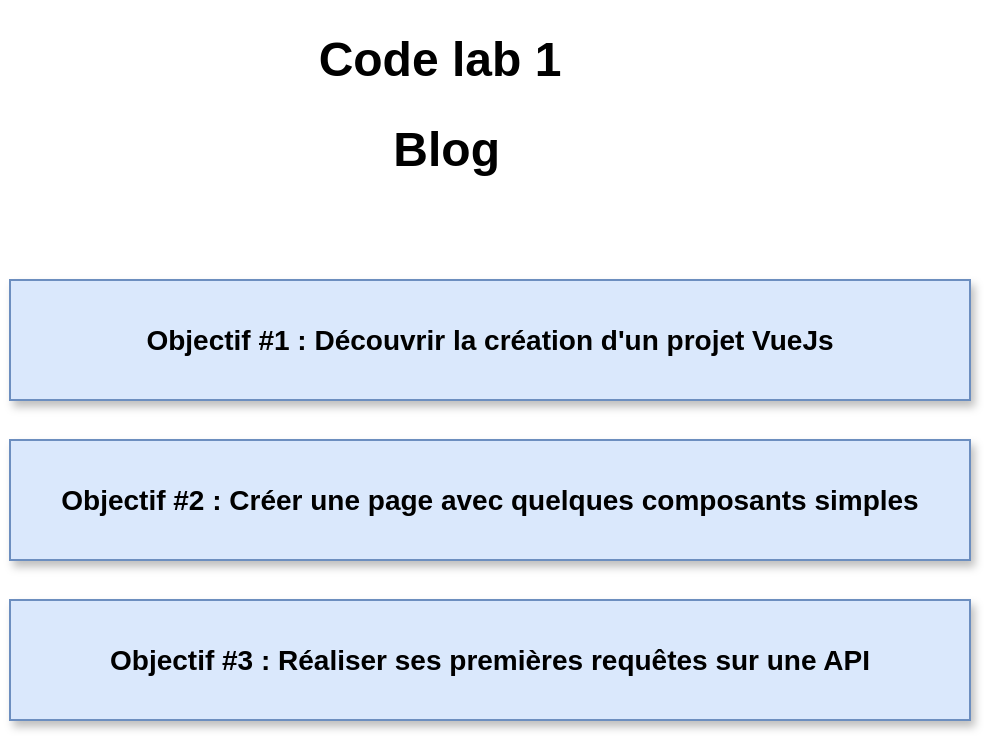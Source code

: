 <mxfile version="20.5.1" type="github" pages="6">
  <diagram id="5tbrid-iLjV5ifibn0Md" name="Page-1">
    <mxGraphModel dx="1422" dy="752" grid="1" gridSize="10" guides="1" tooltips="1" connect="1" arrows="1" fold="1" page="1" pageScale="1" pageWidth="827" pageHeight="1169" math="0" shadow="0">
      <root>
        <mxCell id="0" />
        <mxCell id="1" parent="0" />
        <mxCell id="yfFqdcx3PFosb-DJqVoX-1" value="&lt;h1 align=&quot;center&quot;&gt;Code lab 1&lt;/h1&gt;&lt;h1 align=&quot;center&quot;&gt;&amp;nbsp;Blog&lt;/h1&gt;" style="text;html=1;strokeColor=none;fillColor=none;spacing=5;spacingTop=-20;whiteSpace=wrap;overflow=hidden;rounded=0;align=center;" vertex="1" parent="1">
          <mxGeometry x="300" y="180" width="210" height="90" as="geometry" />
        </mxCell>
        <mxCell id="yfFqdcx3PFosb-DJqVoX-2" value="&lt;b&gt;&lt;font style=&quot;font-size: 14px;&quot;&gt;Objectif #1 : Découvrir la création d&#39;un projet VueJs&lt;br&gt;&lt;/font&gt;&lt;/b&gt;" style="rounded=0;whiteSpace=wrap;html=1;fillColor=#dae8fc;strokeColor=#6c8ebf;shadow=1;" vertex="1" parent="1">
          <mxGeometry x="190" y="310" width="480" height="60" as="geometry" />
        </mxCell>
        <mxCell id="yfFqdcx3PFosb-DJqVoX-4" value="&lt;div&gt;&lt;b&gt;&lt;font style=&quot;font-size: 14px;&quot;&gt;Objectif #2 : Créer une page avec quelques composants simples&lt;/font&gt;&lt;/b&gt;&lt;/div&gt;" style="rounded=0;whiteSpace=wrap;html=1;fillColor=#dae8fc;strokeColor=#6c8ebf;shadow=1;" vertex="1" parent="1">
          <mxGeometry x="190" y="390" width="480" height="60" as="geometry" />
        </mxCell>
        <mxCell id="yfFqdcx3PFosb-DJqVoX-5" value="&lt;div&gt;&lt;b&gt;&lt;font style=&quot;font-size: 14px;&quot;&gt;Objectif #3 : Réaliser ses premières requêtes sur une API&lt;br&gt;&lt;/font&gt;&lt;/b&gt;&lt;/div&gt;" style="rounded=0;whiteSpace=wrap;html=1;fillColor=#dae8fc;strokeColor=#6c8ebf;shadow=1;" vertex="1" parent="1">
          <mxGeometry x="190" y="470" width="480" height="60" as="geometry" />
        </mxCell>
      </root>
    </mxGraphModel>
  </diagram>
  <diagram id="Acr7BiVRrsQCiYwzlsJU" name="Page-2">
    <mxGraphModel dx="1673" dy="885" grid="1" gridSize="10" guides="1" tooltips="1" connect="1" arrows="1" fold="1" page="1" pageScale="1" pageWidth="827" pageHeight="1169" math="0" shadow="0">
      <root>
        <mxCell id="0" />
        <mxCell id="1" parent="0" />
        <mxCell id="Vv4VXDcaHMIJRRI_65GE-8" value="" style="strokeWidth=1;shadow=0;dashed=0;align=center;html=1;shape=mxgraph.mockup.containers.browserWindow;rSize=0;strokeColor=#666666;strokeColor2=#008cff;strokeColor3=#c4c4c4;mainText=,;recursiveResize=0;" vertex="1" parent="1">
          <mxGeometry x="330" y="160" width="440" height="430" as="geometry" />
        </mxCell>
        <mxCell id="Vv4VXDcaHMIJRRI_65GE-9" value="Page 1" style="strokeWidth=1;shadow=0;dashed=0;align=center;html=1;shape=mxgraph.mockup.containers.anchor;fontSize=17;fontColor=#666666;align=left;" vertex="1" parent="Vv4VXDcaHMIJRRI_65GE-8">
          <mxGeometry x="60" y="12" width="110" height="26" as="geometry" />
        </mxCell>
        <mxCell id="Vv4VXDcaHMIJRRI_65GE-10" value="https://www.draw.io" style="strokeWidth=1;shadow=0;dashed=0;align=center;html=1;shape=mxgraph.mockup.containers.anchor;rSize=0;fontSize=17;fontColor=#666666;align=left;" vertex="1" parent="Vv4VXDcaHMIJRRI_65GE-8">
          <mxGeometry x="130" y="60" width="250" height="26" as="geometry" />
        </mxCell>
        <mxCell id="Vv4VXDcaHMIJRRI_65GE-11" value="Create Post" style="text;html=1;strokeColor=none;fillColor=none;align=left;verticalAlign=middle;whiteSpace=wrap;rounded=0;fontSize=28;" vertex="1" parent="Vv4VXDcaHMIJRRI_65GE-8">
          <mxGeometry x="15" y="120" width="200" height="20" as="geometry" />
        </mxCell>
        <mxCell id="Vv4VXDcaHMIJRRI_65GE-12" value="My POST" style="whiteSpace=wrap;html=1;fontSize=28;align=left;" vertex="1" parent="Vv4VXDcaHMIJRRI_65GE-8">
          <mxGeometry x="35" y="175" width="180" height="25" as="geometry" />
        </mxCell>
        <mxCell id="Vv4VXDcaHMIJRRI_65GE-13" value="Submit" style="whiteSpace=wrap;html=1;fontSize=16;align=center;rounded=1;" vertex="1" parent="Vv4VXDcaHMIJRRI_65GE-8">
          <mxGeometry x="35" y="210" width="80" height="25" as="geometry" />
        </mxCell>
        <mxCell id="Vv4VXDcaHMIJRRI_65GE-14" value="Title" style="text;html=1;strokeColor=none;fillColor=none;align=left;verticalAlign=middle;whiteSpace=wrap;rounded=0;fontSize=18;" vertex="1" parent="Vv4VXDcaHMIJRRI_65GE-8">
          <mxGeometry x="35" y="150" width="200" height="20" as="geometry" />
        </mxCell>
        <mxCell id="Vv4VXDcaHMIJRRI_65GE-15" value="" style="strokeWidth=1;shadow=0;dashed=0;align=center;html=1;shape=mxgraph.mockup.containers.browserWindow;rSize=0;strokeColor=#666666;strokeColor2=#008cff;strokeColor3=#c4c4c4;mainText=,;recursiveResize=0;" vertex="1" parent="1">
          <mxGeometry x="950" y="160" width="480" height="430" as="geometry" />
        </mxCell>
        <mxCell id="Vv4VXDcaHMIJRRI_65GE-16" value="Page 1" style="strokeWidth=1;shadow=0;dashed=0;align=center;html=1;shape=mxgraph.mockup.containers.anchor;fontSize=17;fontColor=#666666;align=left;" vertex="1" parent="Vv4VXDcaHMIJRRI_65GE-15">
          <mxGeometry x="60" y="12" width="110" height="26" as="geometry" />
        </mxCell>
        <mxCell id="Vv4VXDcaHMIJRRI_65GE-17" value="https://www.draw.io" style="strokeWidth=1;shadow=0;dashed=0;align=center;html=1;shape=mxgraph.mockup.containers.anchor;rSize=0;fontSize=17;fontColor=#666666;align=left;" vertex="1" parent="Vv4VXDcaHMIJRRI_65GE-15">
          <mxGeometry x="130" y="60" width="250" height="26" as="geometry" />
        </mxCell>
        <mxCell id="Vv4VXDcaHMIJRRI_65GE-18" value="Create Post" style="text;html=1;strokeColor=none;fillColor=none;align=left;verticalAlign=middle;whiteSpace=wrap;rounded=0;fontSize=28;" vertex="1" parent="Vv4VXDcaHMIJRRI_65GE-15">
          <mxGeometry x="20" y="120" width="200" height="20" as="geometry" />
        </mxCell>
        <mxCell id="Vv4VXDcaHMIJRRI_65GE-19" value="" style="whiteSpace=wrap;html=1;fontSize=28;align=left;" vertex="1" parent="Vv4VXDcaHMIJRRI_65GE-15">
          <mxGeometry x="40" y="175" width="180" height="25" as="geometry" />
        </mxCell>
        <mxCell id="Vv4VXDcaHMIJRRI_65GE-20" value="Title" style="text;html=1;strokeColor=none;fillColor=none;align=left;verticalAlign=middle;whiteSpace=wrap;rounded=0;fontSize=18;" vertex="1" parent="Vv4VXDcaHMIJRRI_65GE-15">
          <mxGeometry x="40" y="150" width="200" height="20" as="geometry" />
        </mxCell>
        <mxCell id="Vv4VXDcaHMIJRRI_65GE-21" value="Submit" style="whiteSpace=wrap;html=1;fontSize=16;align=center;rounded=1;" vertex="1" parent="Vv4VXDcaHMIJRRI_65GE-15">
          <mxGeometry x="40" y="210" width="80" height="25" as="geometry" />
        </mxCell>
        <mxCell id="Vv4VXDcaHMIJRRI_65GE-22" value="" style="endArrow=none;html=1;fontSize=16;" edge="1" parent="Vv4VXDcaHMIJRRI_65GE-15">
          <mxGeometry width="50" height="50" relative="1" as="geometry">
            <mxPoint x="20" y="250" as="sourcePoint" />
            <mxPoint x="440" y="250" as="targetPoint" />
          </mxGeometry>
        </mxCell>
        <mxCell id="Vv4VXDcaHMIJRRI_65GE-23" value="" style="rounded=0;whiteSpace=wrap;html=1;fontSize=16;align=center;fillColor=#dae8fc;strokeColor=#6c8ebf;" vertex="1" parent="Vv4VXDcaHMIJRRI_65GE-15">
          <mxGeometry x="25" y="260" width="215" height="160" as="geometry" />
        </mxCell>
        <mxCell id="Vv4VXDcaHMIJRRI_65GE-24" value="My Post" style="text;html=1;strokeColor=none;fillColor=none;align=left;verticalAlign=middle;whiteSpace=wrap;rounded=0;fontSize=28;" vertex="1" parent="Vv4VXDcaHMIJRRI_65GE-15">
          <mxGeometry x="30" y="270" width="200" height="20" as="geometry" />
        </mxCell>
        <mxCell id="Vv4VXDcaHMIJRRI_65GE-25" value="&lt;i&gt;0 comments&lt;/i&gt;" style="text;html=1;strokeColor=none;fillColor=none;align=center;verticalAlign=middle;whiteSpace=wrap;rounded=0;fontSize=16;" vertex="1" parent="Vv4VXDcaHMIJRRI_65GE-15">
          <mxGeometry x="30" y="300" width="100" height="20" as="geometry" />
        </mxCell>
        <mxCell id="Vv4VXDcaHMIJRRI_65GE-26" value="Im a comment" style="whiteSpace=wrap;html=1;fontSize=28;align=left;" vertex="1" parent="Vv4VXDcaHMIJRRI_65GE-15">
          <mxGeometry x="40" y="361" width="180" height="25" as="geometry" />
        </mxCell>
        <mxCell id="Vv4VXDcaHMIJRRI_65GE-27" value="Comment" style="text;html=1;strokeColor=none;fillColor=none;align=left;verticalAlign=middle;whiteSpace=wrap;rounded=0;fontSize=15;" vertex="1" parent="Vv4VXDcaHMIJRRI_65GE-15">
          <mxGeometry x="40" y="342" width="200" height="20" as="geometry" />
        </mxCell>
        <mxCell id="Vv4VXDcaHMIJRRI_65GE-28" value="Submit" style="whiteSpace=wrap;html=1;fontSize=16;align=center;rounded=1;" vertex="1" parent="Vv4VXDcaHMIJRRI_65GE-15">
          <mxGeometry x="40" y="390" width="80" height="25" as="geometry" />
        </mxCell>
        <mxCell id="Vv4VXDcaHMIJRRI_65GE-29" value="" style="strokeWidth=1;shadow=0;dashed=0;align=center;html=1;shape=mxgraph.mockup.containers.browserWindow;rSize=0;strokeColor=#666666;strokeColor2=#008cff;strokeColor3=#c4c4c4;mainText=,;recursiveResize=0;" vertex="1" parent="1">
          <mxGeometry x="1490" y="160" width="480" height="430" as="geometry" />
        </mxCell>
        <mxCell id="Vv4VXDcaHMIJRRI_65GE-30" value="Page 1" style="strokeWidth=1;shadow=0;dashed=0;align=center;html=1;shape=mxgraph.mockup.containers.anchor;fontSize=17;fontColor=#666666;align=left;" vertex="1" parent="Vv4VXDcaHMIJRRI_65GE-29">
          <mxGeometry x="60" y="12" width="110" height="26" as="geometry" />
        </mxCell>
        <mxCell id="Vv4VXDcaHMIJRRI_65GE-31" value="https://www.draw.io" style="strokeWidth=1;shadow=0;dashed=0;align=center;html=1;shape=mxgraph.mockup.containers.anchor;rSize=0;fontSize=17;fontColor=#666666;align=left;" vertex="1" parent="Vv4VXDcaHMIJRRI_65GE-29">
          <mxGeometry x="130" y="60" width="250" height="26" as="geometry" />
        </mxCell>
        <mxCell id="Vv4VXDcaHMIJRRI_65GE-32" value="Create Post" style="text;html=1;strokeColor=none;fillColor=none;align=left;verticalAlign=middle;whiteSpace=wrap;rounded=0;fontSize=28;" vertex="1" parent="Vv4VXDcaHMIJRRI_65GE-29">
          <mxGeometry x="20" y="120" width="200" height="20" as="geometry" />
        </mxCell>
        <mxCell id="Vv4VXDcaHMIJRRI_65GE-33" value="" style="whiteSpace=wrap;html=1;fontSize=28;align=left;" vertex="1" parent="Vv4VXDcaHMIJRRI_65GE-29">
          <mxGeometry x="40" y="175" width="180" height="25" as="geometry" />
        </mxCell>
        <mxCell id="Vv4VXDcaHMIJRRI_65GE-34" value="Title" style="text;html=1;strokeColor=none;fillColor=none;align=left;verticalAlign=middle;whiteSpace=wrap;rounded=0;fontSize=18;" vertex="1" parent="Vv4VXDcaHMIJRRI_65GE-29">
          <mxGeometry x="40" y="150" width="200" height="20" as="geometry" />
        </mxCell>
        <mxCell id="Vv4VXDcaHMIJRRI_65GE-35" value="Submit" style="whiteSpace=wrap;html=1;fontSize=16;align=center;rounded=1;" vertex="1" parent="Vv4VXDcaHMIJRRI_65GE-29">
          <mxGeometry x="40" y="210" width="80" height="25" as="geometry" />
        </mxCell>
        <mxCell id="Vv4VXDcaHMIJRRI_65GE-36" value="" style="endArrow=none;html=1;fontSize=16;" edge="1" parent="Vv4VXDcaHMIJRRI_65GE-29">
          <mxGeometry width="50" height="50" relative="1" as="geometry">
            <mxPoint x="20" y="240" as="sourcePoint" />
            <mxPoint x="440" y="240" as="targetPoint" />
          </mxGeometry>
        </mxCell>
        <mxCell id="Vv4VXDcaHMIJRRI_65GE-37" value="" style="rounded=0;whiteSpace=wrap;html=1;fontSize=16;align=center;fillColor=#dae8fc;strokeColor=#6c8ebf;" vertex="1" parent="Vv4VXDcaHMIJRRI_65GE-29">
          <mxGeometry x="25" y="250" width="215" height="170" as="geometry" />
        </mxCell>
        <mxCell id="Vv4VXDcaHMIJRRI_65GE-38" value="My Post" style="text;html=1;strokeColor=none;fillColor=none;align=left;verticalAlign=middle;whiteSpace=wrap;rounded=0;fontSize=28;" vertex="1" parent="Vv4VXDcaHMIJRRI_65GE-29">
          <mxGeometry x="30" y="260" width="200" height="20" as="geometry" />
        </mxCell>
        <mxCell id="Vv4VXDcaHMIJRRI_65GE-39" value="&lt;i&gt;1 comments&lt;/i&gt;" style="text;html=1;strokeColor=none;fillColor=none;align=center;verticalAlign=middle;whiteSpace=wrap;rounded=0;fontSize=16;" vertex="1" parent="Vv4VXDcaHMIJRRI_65GE-29">
          <mxGeometry x="30" y="285" width="100" height="20" as="geometry" />
        </mxCell>
        <mxCell id="Vv4VXDcaHMIJRRI_65GE-40" value="&lt;ul&gt;&lt;li&gt;Im a comment!&lt;/li&gt;&lt;/ul&gt;" style="text;html=1;strokeColor=none;fillColor=none;align=left;verticalAlign=middle;whiteSpace=wrap;rounded=0;fontSize=18;" vertex="1" parent="Vv4VXDcaHMIJRRI_65GE-29">
          <mxGeometry x="40" y="310" width="200" height="20" as="geometry" />
        </mxCell>
        <mxCell id="Vv4VXDcaHMIJRRI_65GE-41" value="" style="whiteSpace=wrap;html=1;fontSize=28;align=left;" vertex="1" parent="Vv4VXDcaHMIJRRI_65GE-29">
          <mxGeometry x="32.5" y="359" width="180" height="25" as="geometry" />
        </mxCell>
        <mxCell id="Vv4VXDcaHMIJRRI_65GE-42" value="Comment" style="text;html=1;strokeColor=none;fillColor=none;align=left;verticalAlign=middle;whiteSpace=wrap;rounded=0;fontSize=15;" vertex="1" parent="Vv4VXDcaHMIJRRI_65GE-29">
          <mxGeometry x="32.5" y="340" width="200" height="20" as="geometry" />
        </mxCell>
        <mxCell id="Vv4VXDcaHMIJRRI_65GE-43" value="Submit" style="whiteSpace=wrap;html=1;fontSize=16;align=center;rounded=1;" vertex="1" parent="Vv4VXDcaHMIJRRI_65GE-29">
          <mxGeometry x="32.5" y="388" width="80" height="25" as="geometry" />
        </mxCell>
        <mxCell id="Vv4VXDcaHMIJRRI_65GE-44" value="" style="strokeWidth=1;shadow=0;dashed=0;align=center;html=1;shape=mxgraph.mockup.containers.browserWindow;rSize=0;strokeColor=#666666;strokeColor2=#008cff;strokeColor3=#c4c4c4;mainText=,;recursiveResize=0;" vertex="1" parent="1">
          <mxGeometry x="2010" y="160" width="480" height="430" as="geometry" />
        </mxCell>
        <mxCell id="Vv4VXDcaHMIJRRI_65GE-45" value="Page 1" style="strokeWidth=1;shadow=0;dashed=0;align=center;html=1;shape=mxgraph.mockup.containers.anchor;fontSize=17;fontColor=#666666;align=left;" vertex="1" parent="Vv4VXDcaHMIJRRI_65GE-44">
          <mxGeometry x="60" y="12" width="110" height="26" as="geometry" />
        </mxCell>
        <mxCell id="Vv4VXDcaHMIJRRI_65GE-46" value="https://www.draw.io" style="strokeWidth=1;shadow=0;dashed=0;align=center;html=1;shape=mxgraph.mockup.containers.anchor;rSize=0;fontSize=17;fontColor=#666666;align=left;" vertex="1" parent="Vv4VXDcaHMIJRRI_65GE-44">
          <mxGeometry x="130" y="60" width="250" height="26" as="geometry" />
        </mxCell>
        <mxCell id="Vv4VXDcaHMIJRRI_65GE-47" value="Create Post" style="text;html=1;strokeColor=none;fillColor=none;align=left;verticalAlign=middle;whiteSpace=wrap;rounded=0;fontSize=28;" vertex="1" parent="Vv4VXDcaHMIJRRI_65GE-44">
          <mxGeometry x="20" y="120" width="200" height="20" as="geometry" />
        </mxCell>
        <mxCell id="Vv4VXDcaHMIJRRI_65GE-48" value="" style="whiteSpace=wrap;html=1;fontSize=28;align=left;" vertex="1" parent="Vv4VXDcaHMIJRRI_65GE-44">
          <mxGeometry x="40" y="175" width="180" height="25" as="geometry" />
        </mxCell>
        <mxCell id="Vv4VXDcaHMIJRRI_65GE-49" value="Title" style="text;html=1;strokeColor=none;fillColor=none;align=left;verticalAlign=middle;whiteSpace=wrap;rounded=0;fontSize=18;" vertex="1" parent="Vv4VXDcaHMIJRRI_65GE-44">
          <mxGeometry x="40" y="150" width="200" height="20" as="geometry" />
        </mxCell>
        <mxCell id="Vv4VXDcaHMIJRRI_65GE-50" value="Submit" style="whiteSpace=wrap;html=1;fontSize=16;align=center;rounded=1;" vertex="1" parent="Vv4VXDcaHMIJRRI_65GE-44">
          <mxGeometry x="40" y="210" width="80" height="25" as="geometry" />
        </mxCell>
        <mxCell id="Vv4VXDcaHMIJRRI_65GE-51" value="" style="endArrow=none;html=1;fontSize=16;" edge="1" parent="Vv4VXDcaHMIJRRI_65GE-44">
          <mxGeometry width="50" height="50" relative="1" as="geometry">
            <mxPoint x="20" y="240" as="sourcePoint" />
            <mxPoint x="440" y="240" as="targetPoint" />
          </mxGeometry>
        </mxCell>
        <mxCell id="Vv4VXDcaHMIJRRI_65GE-52" value="" style="rounded=0;whiteSpace=wrap;html=1;fontSize=16;align=center;fillColor=#dae8fc;strokeColor=#6c8ebf;" vertex="1" parent="Vv4VXDcaHMIJRRI_65GE-44">
          <mxGeometry x="25" y="250" width="215" height="170" as="geometry" />
        </mxCell>
        <mxCell id="Vv4VXDcaHMIJRRI_65GE-53" value="My Post" style="text;html=1;strokeColor=none;fillColor=none;align=left;verticalAlign=middle;whiteSpace=wrap;rounded=0;fontSize=28;" vertex="1" parent="Vv4VXDcaHMIJRRI_65GE-44">
          <mxGeometry x="30" y="260" width="200" height="20" as="geometry" />
        </mxCell>
        <mxCell id="Vv4VXDcaHMIJRRI_65GE-54" value="&lt;i&gt;1 comments&lt;/i&gt;" style="text;html=1;strokeColor=none;fillColor=none;align=center;verticalAlign=middle;whiteSpace=wrap;rounded=0;fontSize=16;" vertex="1" parent="Vv4VXDcaHMIJRRI_65GE-44">
          <mxGeometry x="30" y="285" width="100" height="20" as="geometry" />
        </mxCell>
        <mxCell id="Vv4VXDcaHMIJRRI_65GE-55" value="&lt;ul&gt;&lt;li&gt;Im a comment!&lt;/li&gt;&lt;/ul&gt;" style="text;html=1;strokeColor=none;fillColor=none;align=left;verticalAlign=middle;whiteSpace=wrap;rounded=0;fontSize=18;" vertex="1" parent="Vv4VXDcaHMIJRRI_65GE-44">
          <mxGeometry x="40" y="310" width="200" height="20" as="geometry" />
        </mxCell>
        <mxCell id="Vv4VXDcaHMIJRRI_65GE-56" value="" style="whiteSpace=wrap;html=1;fontSize=28;align=left;" vertex="1" parent="Vv4VXDcaHMIJRRI_65GE-44">
          <mxGeometry x="32.5" y="359" width="180" height="25" as="geometry" />
        </mxCell>
        <mxCell id="Vv4VXDcaHMIJRRI_65GE-57" value="Comment" style="text;html=1;strokeColor=none;fillColor=none;align=left;verticalAlign=middle;whiteSpace=wrap;rounded=0;fontSize=15;" vertex="1" parent="Vv4VXDcaHMIJRRI_65GE-44">
          <mxGeometry x="32.5" y="340" width="200" height="20" as="geometry" />
        </mxCell>
        <mxCell id="Vv4VXDcaHMIJRRI_65GE-58" value="Submit" style="whiteSpace=wrap;html=1;fontSize=16;align=center;rounded=1;" vertex="1" parent="Vv4VXDcaHMIJRRI_65GE-44">
          <mxGeometry x="32.5" y="388" width="80" height="25" as="geometry" />
        </mxCell>
        <mxCell id="Vv4VXDcaHMIJRRI_65GE-59" value="" style="rounded=0;whiteSpace=wrap;html=1;fontSize=16;align=center;fillColor=#dae8fc;strokeColor=#6c8ebf;" vertex="1" parent="Vv4VXDcaHMIJRRI_65GE-44">
          <mxGeometry x="250" y="250" width="215" height="170" as="geometry" />
        </mxCell>
        <mxCell id="Vv4VXDcaHMIJRRI_65GE-60" value="Post #2" style="text;html=1;strokeColor=none;fillColor=none;align=left;verticalAlign=middle;whiteSpace=wrap;rounded=0;fontSize=28;" vertex="1" parent="Vv4VXDcaHMIJRRI_65GE-44">
          <mxGeometry x="255" y="260" width="200" height="20" as="geometry" />
        </mxCell>
        <mxCell id="Vv4VXDcaHMIJRRI_65GE-61" value="&lt;i&gt;1 comments&lt;/i&gt;" style="text;html=1;strokeColor=none;fillColor=none;align=center;verticalAlign=middle;whiteSpace=wrap;rounded=0;fontSize=16;" vertex="1" parent="Vv4VXDcaHMIJRRI_65GE-44">
          <mxGeometry x="255" y="285" width="100" height="20" as="geometry" />
        </mxCell>
        <mxCell id="Vv4VXDcaHMIJRRI_65GE-62" value="&lt;ul&gt;&lt;li&gt;Im a comment!&lt;/li&gt;&lt;/ul&gt;" style="text;html=1;strokeColor=none;fillColor=none;align=left;verticalAlign=middle;whiteSpace=wrap;rounded=0;fontSize=18;" vertex="1" parent="Vv4VXDcaHMIJRRI_65GE-44">
          <mxGeometry x="265" y="310" width="200" height="20" as="geometry" />
        </mxCell>
        <mxCell id="Vv4VXDcaHMIJRRI_65GE-63" value="" style="whiteSpace=wrap;html=1;fontSize=28;align=left;" vertex="1" parent="Vv4VXDcaHMIJRRI_65GE-44">
          <mxGeometry x="257.5" y="359" width="180" height="25" as="geometry" />
        </mxCell>
        <mxCell id="Vv4VXDcaHMIJRRI_65GE-64" value="Comment" style="text;html=1;strokeColor=none;fillColor=none;align=left;verticalAlign=middle;whiteSpace=wrap;rounded=0;fontSize=15;" vertex="1" parent="Vv4VXDcaHMIJRRI_65GE-44">
          <mxGeometry x="257.5" y="340" width="200" height="20" as="geometry" />
        </mxCell>
        <mxCell id="Vv4VXDcaHMIJRRI_65GE-65" value="Submit" style="whiteSpace=wrap;html=1;fontSize=16;align=center;rounded=1;" vertex="1" parent="Vv4VXDcaHMIJRRI_65GE-44">
          <mxGeometry x="257.5" y="388" width="80" height="25" as="geometry" />
        </mxCell>
      </root>
    </mxGraphModel>
  </diagram>
  <diagram id="eme7Y8Jmc3uIIwnJC7xZ" name="Page-3">
    <mxGraphModel dx="1422" dy="752" grid="1" gridSize="10" guides="1" tooltips="1" connect="1" arrows="1" fold="1" page="1" pageScale="1" pageWidth="827" pageHeight="1169" math="0" shadow="0">
      <root>
        <mxCell id="0" />
        <mxCell id="1" parent="0" />
        <mxCell id="mPNCyKoooVRPQbacEZAI-1" value="&lt;h2&gt;&lt;b&gt;INITIAL SETUP&lt;/b&gt;&lt;/h2&gt;" style="rounded=0;whiteSpace=wrap;html=1;shadow=1;fontSize=14;strokeColor=none;fillColor=none;" vertex="1" parent="1">
          <mxGeometry x="270" y="190" width="300" height="60" as="geometry" />
        </mxCell>
        <mxCell id="mPNCyKoooVRPQbacEZAI-18" style="edgeStyle=orthogonalEdgeStyle;rounded=0;orthogonalLoop=1;jettySize=auto;html=1;exitX=0;exitY=0.25;exitDx=0;exitDy=0;entryX=1;entryY=0.25;entryDx=0;entryDy=0;fontSize=14;" edge="1" parent="1" source="mPNCyKoooVRPQbacEZAI-3" target="mPNCyKoooVRPQbacEZAI-14">
          <mxGeometry relative="1" as="geometry" />
        </mxCell>
        <mxCell id="mPNCyKoooVRPQbacEZAI-3" value="Application VueJS" style="rounded=0;whiteSpace=wrap;html=1;shadow=1;fontSize=14;fillColor=#d5e8d4;strokeColor=#82b366;" vertex="1" parent="1">
          <mxGeometry x="630" y="320" width="160" height="115" as="geometry" />
        </mxCell>
        <mxCell id="mPNCyKoooVRPQbacEZAI-9" value="&lt;div&gt;Récupération des posts/comments&lt;/div&gt;" style="text;html=1;strokeColor=none;fillColor=none;align=center;verticalAlign=middle;whiteSpace=wrap;rounded=0;shadow=1;fontSize=14;" vertex="1" parent="1">
          <mxGeometry x="310" y="400" width="220" height="30" as="geometry" />
        </mxCell>
        <mxCell id="mPNCyKoooVRPQbacEZAI-21" style="edgeStyle=orthogonalEdgeStyle;rounded=0;orthogonalLoop=1;jettySize=auto;html=1;exitX=1;exitY=0.75;exitDx=0;exitDy=0;entryX=0;entryY=0.75;entryDx=0;entryDy=0;fontSize=14;" edge="1" parent="1" source="mPNCyKoooVRPQbacEZAI-14" target="mPNCyKoooVRPQbacEZAI-3">
          <mxGeometry relative="1" as="geometry" />
        </mxCell>
        <mxCell id="mPNCyKoooVRPQbacEZAI-14" value="Server Express" style="rounded=0;whiteSpace=wrap;html=1;shadow=1;fontSize=14;fillColor=#fff2cc;strokeColor=#d6b656;" vertex="1" parent="1">
          <mxGeometry x="80" y="320" width="160" height="115" as="geometry" />
        </mxCell>
        <mxCell id="mPNCyKoooVRPQbacEZAI-15" value="&lt;div&gt;Création des posts/comments&lt;/div&gt;" style="text;html=1;strokeColor=none;fillColor=none;align=center;verticalAlign=middle;whiteSpace=wrap;rounded=0;shadow=1;fontSize=14;" vertex="1" parent="1">
          <mxGeometry x="320" y="320" width="220" height="30" as="geometry" />
        </mxCell>
      </root>
    </mxGraphModel>
  </diagram>
  <diagram id="NTG6DrxfLSN8ORgzrBUZ" name="Page-4">
    <mxGraphModel dx="1673" dy="885" grid="1" gridSize="10" guides="1" tooltips="1" connect="1" arrows="1" fold="1" page="1" pageScale="1" pageWidth="827" pageHeight="1169" math="0" shadow="0">
      <root>
        <mxCell id="0" />
        <mxCell id="1" parent="0" />
        <mxCell id="fTo_FPvQdEcXw-2cRMSY-1" value="Quels services ?" style="whiteSpace=wrap;html=1;rounded=0;shadow=1;fontSize=25;align=center;fillColor=#dae8fc;strokeColor=#6c8ebf;fontStyle=1" vertex="1" parent="1">
          <mxGeometry x="925" y="320" width="270" height="80" as="geometry" />
        </mxCell>
        <mxCell id="fTo_FPvQdEcXw-2cRMSY-2" value="" style="strokeWidth=1;shadow=0;dashed=0;align=center;html=1;shape=mxgraph.mockup.containers.browserWindow;rSize=0;strokeColor=#666666;strokeColor2=#008cff;strokeColor3=#c4c4c4;mainText=,;recursiveResize=0;" vertex="1" parent="1">
          <mxGeometry x="360" y="300" width="480" height="430" as="geometry" />
        </mxCell>
        <mxCell id="fTo_FPvQdEcXw-2cRMSY-3" value="Page 1" style="strokeWidth=1;shadow=0;dashed=0;align=center;html=1;shape=mxgraph.mockup.containers.anchor;fontSize=17;fontColor=#666666;align=left;" vertex="1" parent="fTo_FPvQdEcXw-2cRMSY-2">
          <mxGeometry x="60" y="12" width="110" height="26" as="geometry" />
        </mxCell>
        <mxCell id="fTo_FPvQdEcXw-2cRMSY-4" value="https://www.draw.io" style="strokeWidth=1;shadow=0;dashed=0;align=center;html=1;shape=mxgraph.mockup.containers.anchor;rSize=0;fontSize=17;fontColor=#666666;align=left;" vertex="1" parent="fTo_FPvQdEcXw-2cRMSY-2">
          <mxGeometry x="130" y="60" width="250" height="26" as="geometry" />
        </mxCell>
        <mxCell id="fTo_FPvQdEcXw-2cRMSY-5" value="Create Post" style="text;html=1;strokeColor=none;fillColor=none;align=left;verticalAlign=middle;whiteSpace=wrap;rounded=0;fontSize=28;" vertex="1" parent="fTo_FPvQdEcXw-2cRMSY-2">
          <mxGeometry x="20" y="120" width="200" height="20" as="geometry" />
        </mxCell>
        <mxCell id="fTo_FPvQdEcXw-2cRMSY-6" value="" style="whiteSpace=wrap;html=1;fontSize=28;align=left;" vertex="1" parent="fTo_FPvQdEcXw-2cRMSY-2">
          <mxGeometry x="40" y="175" width="180" height="25" as="geometry" />
        </mxCell>
        <mxCell id="fTo_FPvQdEcXw-2cRMSY-7" value="Title" style="text;html=1;strokeColor=none;fillColor=none;align=left;verticalAlign=middle;whiteSpace=wrap;rounded=0;fontSize=18;" vertex="1" parent="fTo_FPvQdEcXw-2cRMSY-2">
          <mxGeometry x="40" y="150" width="200" height="20" as="geometry" />
        </mxCell>
        <mxCell id="fTo_FPvQdEcXw-2cRMSY-8" value="Submit" style="whiteSpace=wrap;html=1;fontSize=16;align=center;rounded=1;" vertex="1" parent="fTo_FPvQdEcXw-2cRMSY-2">
          <mxGeometry x="40" y="210" width="80" height="25" as="geometry" />
        </mxCell>
        <mxCell id="fTo_FPvQdEcXw-2cRMSY-9" value="" style="endArrow=none;html=1;fontSize=16;" edge="1" parent="fTo_FPvQdEcXw-2cRMSY-2">
          <mxGeometry width="50" height="50" relative="1" as="geometry">
            <mxPoint x="20" y="240" as="sourcePoint" />
            <mxPoint x="440" y="240" as="targetPoint" />
          </mxGeometry>
        </mxCell>
        <mxCell id="fTo_FPvQdEcXw-2cRMSY-10" value="" style="rounded=0;whiteSpace=wrap;html=1;fontSize=16;align=center;fillColor=#dae8fc;strokeColor=#6c8ebf;" vertex="1" parent="fTo_FPvQdEcXw-2cRMSY-2">
          <mxGeometry x="25" y="250" width="215" height="170" as="geometry" />
        </mxCell>
        <mxCell id="fTo_FPvQdEcXw-2cRMSY-11" value="My Post" style="text;html=1;strokeColor=none;fillColor=none;align=left;verticalAlign=middle;whiteSpace=wrap;rounded=0;fontSize=28;" vertex="1" parent="fTo_FPvQdEcXw-2cRMSY-2">
          <mxGeometry x="30" y="260" width="200" height="20" as="geometry" />
        </mxCell>
        <mxCell id="fTo_FPvQdEcXw-2cRMSY-12" value="&lt;i&gt;1 comments&lt;/i&gt;" style="text;html=1;strokeColor=none;fillColor=none;align=center;verticalAlign=middle;whiteSpace=wrap;rounded=0;fontSize=16;" vertex="1" parent="fTo_FPvQdEcXw-2cRMSY-2">
          <mxGeometry x="30" y="285" width="100" height="20" as="geometry" />
        </mxCell>
        <mxCell id="fTo_FPvQdEcXw-2cRMSY-13" value="&lt;ul&gt;&lt;li&gt;Im a comment!&lt;/li&gt;&lt;/ul&gt;" style="text;html=1;strokeColor=none;fillColor=none;align=left;verticalAlign=middle;whiteSpace=wrap;rounded=0;fontSize=18;" vertex="1" parent="fTo_FPvQdEcXw-2cRMSY-2">
          <mxGeometry x="40" y="310" width="200" height="20" as="geometry" />
        </mxCell>
        <mxCell id="fTo_FPvQdEcXw-2cRMSY-14" value="" style="whiteSpace=wrap;html=1;fontSize=28;align=left;" vertex="1" parent="fTo_FPvQdEcXw-2cRMSY-2">
          <mxGeometry x="32.5" y="359" width="180" height="25" as="geometry" />
        </mxCell>
        <mxCell id="fTo_FPvQdEcXw-2cRMSY-15" value="Comment" style="text;html=1;strokeColor=none;fillColor=none;align=left;verticalAlign=middle;whiteSpace=wrap;rounded=0;fontSize=15;" vertex="1" parent="fTo_FPvQdEcXw-2cRMSY-2">
          <mxGeometry x="32.5" y="340" width="200" height="20" as="geometry" />
        </mxCell>
        <mxCell id="fTo_FPvQdEcXw-2cRMSY-16" value="Submit" style="whiteSpace=wrap;html=1;fontSize=16;align=center;rounded=1;" vertex="1" parent="fTo_FPvQdEcXw-2cRMSY-2">
          <mxGeometry x="32.5" y="388" width="80" height="25" as="geometry" />
        </mxCell>
        <mxCell id="fTo_FPvQdEcXw-2cRMSY-17" value="" style="rounded=0;whiteSpace=wrap;html=1;fontSize=16;align=center;fillColor=#dae8fc;strokeColor=#6c8ebf;" vertex="1" parent="fTo_FPvQdEcXw-2cRMSY-2">
          <mxGeometry x="250" y="250" width="215" height="170" as="geometry" />
        </mxCell>
        <mxCell id="fTo_FPvQdEcXw-2cRMSY-18" value="Post #2" style="text;html=1;strokeColor=none;fillColor=none;align=left;verticalAlign=middle;whiteSpace=wrap;rounded=0;fontSize=28;" vertex="1" parent="fTo_FPvQdEcXw-2cRMSY-2">
          <mxGeometry x="255" y="260" width="200" height="20" as="geometry" />
        </mxCell>
        <mxCell id="fTo_FPvQdEcXw-2cRMSY-19" value="&lt;i&gt;1 comments&lt;/i&gt;" style="text;html=1;strokeColor=none;fillColor=none;align=center;verticalAlign=middle;whiteSpace=wrap;rounded=0;fontSize=16;" vertex="1" parent="fTo_FPvQdEcXw-2cRMSY-2">
          <mxGeometry x="255" y="285" width="100" height="20" as="geometry" />
        </mxCell>
        <mxCell id="fTo_FPvQdEcXw-2cRMSY-20" value="&lt;ul&gt;&lt;li&gt;Im a comment!&lt;/li&gt;&lt;/ul&gt;" style="text;html=1;strokeColor=none;fillColor=none;align=left;verticalAlign=middle;whiteSpace=wrap;rounded=0;fontSize=18;" vertex="1" parent="fTo_FPvQdEcXw-2cRMSY-2">
          <mxGeometry x="265" y="310" width="165" height="20" as="geometry" />
        </mxCell>
        <mxCell id="fTo_FPvQdEcXw-2cRMSY-21" value="" style="whiteSpace=wrap;html=1;fontSize=28;align=left;" vertex="1" parent="fTo_FPvQdEcXw-2cRMSY-2">
          <mxGeometry x="257.5" y="359" width="180" height="25" as="geometry" />
        </mxCell>
        <mxCell id="fTo_FPvQdEcXw-2cRMSY-22" value="Comment" style="text;html=1;strokeColor=none;fillColor=none;align=left;verticalAlign=middle;whiteSpace=wrap;rounded=0;fontSize=15;" vertex="1" parent="fTo_FPvQdEcXw-2cRMSY-2">
          <mxGeometry x="257.5" y="340" width="200" height="20" as="geometry" />
        </mxCell>
        <mxCell id="fTo_FPvQdEcXw-2cRMSY-23" value="Submit" style="whiteSpace=wrap;html=1;fontSize=16;align=center;rounded=1;" vertex="1" parent="fTo_FPvQdEcXw-2cRMSY-2">
          <mxGeometry x="257.5" y="388" width="80" height="25" as="geometry" />
        </mxCell>
        <mxCell id="fTo_FPvQdEcXw-2cRMSY-24" style="edgeStyle=orthogonalEdgeStyle;rounded=0;orthogonalLoop=1;jettySize=auto;html=1;exitX=0;exitY=0.5;exitDx=0;exitDy=0;entryX=1.002;entryY=0.122;entryDx=0;entryDy=0;entryPerimeter=0;fontSize=19;" edge="1" parent="1" source="fTo_FPvQdEcXw-2cRMSY-25" target="fTo_FPvQdEcXw-2cRMSY-17">
          <mxGeometry relative="1" as="geometry" />
        </mxCell>
        <mxCell id="fTo_FPvQdEcXw-2cRMSY-25" value="Posts" style="whiteSpace=wrap;html=1;rounded=0;shadow=1;fontSize=25;align=center;fillColor=#ffe6cc;strokeColor=#d79b00;fontStyle=1" vertex="1" parent="1">
          <mxGeometry x="940" y="490" width="240" height="80" as="geometry" />
        </mxCell>
        <mxCell id="fTo_FPvQdEcXw-2cRMSY-26" style="edgeStyle=orthogonalEdgeStyle;rounded=0;orthogonalLoop=1;jettySize=auto;html=1;exitX=0;exitY=0.5;exitDx=0;exitDy=0;fontSize=19;" edge="1" parent="1" source="fTo_FPvQdEcXw-2cRMSY-27" target="fTo_FPvQdEcXw-2cRMSY-20">
          <mxGeometry relative="1" as="geometry" />
        </mxCell>
        <mxCell id="fTo_FPvQdEcXw-2cRMSY-27" value="Comments" style="whiteSpace=wrap;html=1;rounded=0;shadow=1;fontSize=25;align=center;fillColor=#ffe6cc;strokeColor=#d79b00;fontStyle=1" vertex="1" parent="1">
          <mxGeometry x="940" y="590" width="240" height="80" as="geometry" />
        </mxCell>
      </root>
    </mxGraphModel>
  </diagram>
  <diagram id="op6xaOsLCT6L0dFKI6DM" name="Page-5">
    <mxGraphModel dx="1422" dy="752" grid="1" gridSize="10" guides="1" tooltips="1" connect="1" arrows="1" fold="1" page="1" pageScale="1" pageWidth="827" pageHeight="1169" math="0" shadow="0">
      <root>
        <mxCell id="0" />
        <mxCell id="1" parent="0" />
        <mxCell id="Yd5VI4F1_qPKhxkOA5JS-10" style="edgeStyle=orthogonalEdgeStyle;rounded=0;orthogonalLoop=1;jettySize=auto;html=1;exitX=1;exitY=0.5;exitDx=0;exitDy=0;fontSize=19;" edge="1" parent="1" source="Yd5VI4F1_qPKhxkOA5JS-12" target="Yd5VI4F1_qPKhxkOA5JS-15">
          <mxGeometry relative="1" as="geometry" />
        </mxCell>
        <mxCell id="Yd5VI4F1_qPKhxkOA5JS-11" style="edgeStyle=orthogonalEdgeStyle;rounded=0;orthogonalLoop=1;jettySize=auto;html=1;exitX=1;exitY=0.5;exitDx=0;exitDy=0;entryX=0;entryY=0.5;entryDx=0;entryDy=0;fontSize=19;" edge="1" parent="1" source="Yd5VI4F1_qPKhxkOA5JS-12" target="Yd5VI4F1_qPKhxkOA5JS-16">
          <mxGeometry relative="1" as="geometry" />
        </mxCell>
        <mxCell id="Yd5VI4F1_qPKhxkOA5JS-12" value="Posts" style="whiteSpace=wrap;html=1;rounded=0;shadow=1;fontSize=25;align=center;fillColor=#ffe6cc;strokeColor=#d79b00;fontStyle=1" vertex="1" parent="1">
          <mxGeometry x="530" y="190" width="240" height="80" as="geometry" />
        </mxCell>
        <mxCell id="Yd5VI4F1_qPKhxkOA5JS-13" style="edgeStyle=orthogonalEdgeStyle;rounded=0;orthogonalLoop=1;jettySize=auto;html=1;exitX=1;exitY=0.5;exitDx=0;exitDy=0;fontSize=19;" edge="1" parent="1" source="Yd5VI4F1_qPKhxkOA5JS-14" target="Yd5VI4F1_qPKhxkOA5JS-18">
          <mxGeometry relative="1" as="geometry" />
        </mxCell>
        <mxCell id="Yd5VI4F1_qPKhxkOA5JS-14" value="Comments" style="whiteSpace=wrap;html=1;rounded=0;shadow=1;fontSize=25;align=center;fillColor=#ffe6cc;strokeColor=#d79b00;fontStyle=1" vertex="1" parent="1">
          <mxGeometry x="530" y="550" width="240" height="80" as="geometry" />
        </mxCell>
        <mxCell id="Yd5VI4F1_qPKhxkOA5JS-15" value="List all Posts" style="whiteSpace=wrap;html=1;rounded=0;shadow=1;fontSize=25;align=center;fontStyle=0" vertex="1" parent="1">
          <mxGeometry x="840" y="240" width="240" height="60" as="geometry" />
        </mxCell>
        <mxCell id="Yd5VI4F1_qPKhxkOA5JS-16" value="Create a Post" style="whiteSpace=wrap;html=1;rounded=0;shadow=1;fontSize=25;align=center;fontStyle=0" vertex="1" parent="1">
          <mxGeometry x="840" y="160" width="240" height="60" as="geometry" />
        </mxCell>
        <mxCell id="Yd5VI4F1_qPKhxkOA5JS-17" style="edgeStyle=orthogonalEdgeStyle;rounded=0;orthogonalLoop=1;jettySize=auto;html=1;exitX=1;exitY=0.5;exitDx=0;exitDy=0;entryX=0;entryY=0.5;entryDx=0;entryDy=0;fontSize=19;" edge="1" parent="1" target="Yd5VI4F1_qPKhxkOA5JS-19">
          <mxGeometry relative="1" as="geometry">
            <mxPoint x="770" y="590" as="sourcePoint" />
          </mxGeometry>
        </mxCell>
        <mxCell id="Yd5VI4F1_qPKhxkOA5JS-18" value="List all comments" style="whiteSpace=wrap;html=1;rounded=0;shadow=1;fontSize=25;align=center;fontStyle=0" vertex="1" parent="1">
          <mxGeometry x="840" y="600" width="240" height="60" as="geometry" />
        </mxCell>
        <mxCell id="Yd5VI4F1_qPKhxkOA5JS-19" value="Create a Comment" style="whiteSpace=wrap;html=1;rounded=0;shadow=1;fontSize=25;align=center;fontStyle=0" vertex="1" parent="1">
          <mxGeometry x="840" y="520" width="240" height="60" as="geometry" />
        </mxCell>
        <mxCell id="-w4ZEzsxdB75AKNNi9z4-1" value="Posts Service" style="whiteSpace=wrap;html=1;rounded=0;shadow=1;fontSize=25;align=center;fillColor=#ffe6cc;strokeColor=#d79b00;fontStyle=1" vertex="1" parent="1">
          <mxGeometry x="1140" y="110" width="710" height="60" as="geometry" />
        </mxCell>
        <mxCell id="-w4ZEzsxdB75AKNNi9z4-2" value="Path" style="rounded=0;whiteSpace=wrap;html=1;shadow=1;fontSize=21;align=center;fillColor=#dae8fc;strokeColor=#6c8ebf;" vertex="1" parent="1">
          <mxGeometry x="1140" y="180" width="120" height="30" as="geometry" />
        </mxCell>
        <mxCell id="-w4ZEzsxdB75AKNNi9z4-3" value="Method" style="rounded=0;whiteSpace=wrap;html=1;shadow=1;fontSize=21;align=center;fillColor=#dae8fc;strokeColor=#6c8ebf;" vertex="1" parent="1">
          <mxGeometry x="1270" y="180" width="120" height="30" as="geometry" />
        </mxCell>
        <mxCell id="-w4ZEzsxdB75AKNNi9z4-4" value="Body?" style="rounded=0;whiteSpace=wrap;html=1;shadow=1;fontSize=21;align=center;fillColor=#dae8fc;strokeColor=#6c8ebf;" vertex="1" parent="1">
          <mxGeometry x="1400" y="180" width="220" height="30" as="geometry" />
        </mxCell>
        <mxCell id="-w4ZEzsxdB75AKNNi9z4-5" value="Goal" style="rounded=0;whiteSpace=wrap;html=1;shadow=1;fontSize=21;align=center;fillColor=#dae8fc;strokeColor=#6c8ebf;" vertex="1" parent="1">
          <mxGeometry x="1630" y="180" width="220" height="30" as="geometry" />
        </mxCell>
        <mxCell id="-w4ZEzsxdB75AKNNi9z4-6" value="/posts" style="rounded=0;whiteSpace=wrap;html=1;shadow=1;fontSize=21;align=center;" vertex="1" parent="1">
          <mxGeometry x="1140" y="230" width="120" height="50" as="geometry" />
        </mxCell>
        <mxCell id="-w4ZEzsxdB75AKNNi9z4-7" value="POST" style="rounded=0;whiteSpace=wrap;html=1;shadow=1;fontSize=21;align=center;" vertex="1" parent="1">
          <mxGeometry x="1270" y="230" width="120" height="50" as="geometry" />
        </mxCell>
        <mxCell id="-w4ZEzsxdB75AKNNi9z4-8" value="{ title: string }" style="rounded=0;whiteSpace=wrap;html=1;shadow=1;fontSize=21;align=center;" vertex="1" parent="1">
          <mxGeometry x="1400" y="230" width="220" height="50" as="geometry" />
        </mxCell>
        <mxCell id="-w4ZEzsxdB75AKNNi9z4-9" value="Create a new post" style="rounded=0;whiteSpace=wrap;html=1;shadow=1;fontSize=21;align=center;" vertex="1" parent="1">
          <mxGeometry x="1630" y="230" width="220" height="50" as="geometry" />
        </mxCell>
        <mxCell id="-w4ZEzsxdB75AKNNi9z4-10" value="/posts" style="rounded=0;whiteSpace=wrap;html=1;shadow=1;fontSize=21;align=center;" vertex="1" parent="1">
          <mxGeometry x="1140" y="300" width="120" height="50" as="geometry" />
        </mxCell>
        <mxCell id="-w4ZEzsxdB75AKNNi9z4-11" value="GET" style="rounded=0;whiteSpace=wrap;html=1;shadow=1;fontSize=21;align=center;" vertex="1" parent="1">
          <mxGeometry x="1270" y="300" width="120" height="50" as="geometry" />
        </mxCell>
        <mxCell id="-w4ZEzsxdB75AKNNi9z4-12" value="-" style="rounded=0;whiteSpace=wrap;html=1;shadow=1;fontSize=21;align=center;" vertex="1" parent="1">
          <mxGeometry x="1400" y="300" width="220" height="50" as="geometry" />
        </mxCell>
        <mxCell id="-w4ZEzsxdB75AKNNi9z4-13" value="Retrieve all posts" style="rounded=0;whiteSpace=wrap;html=1;shadow=1;fontSize=21;align=center;" vertex="1" parent="1">
          <mxGeometry x="1630" y="300" width="220" height="50" as="geometry" />
        </mxCell>
        <mxCell id="-w4ZEzsxdB75AKNNi9z4-14" value="Comments Service" style="whiteSpace=wrap;html=1;rounded=0;shadow=1;fontSize=25;align=center;fillColor=#d5e8d4;strokeColor=#82b366;fontStyle=1" vertex="1" parent="1">
          <mxGeometry x="1140" y="465" width="810" height="60" as="geometry" />
        </mxCell>
        <mxCell id="-w4ZEzsxdB75AKNNi9z4-15" value="Path" style="rounded=0;whiteSpace=wrap;html=1;shadow=1;fontSize=21;align=center;fillColor=#dae8fc;strokeColor=#6c8ebf;" vertex="1" parent="1">
          <mxGeometry x="1140" y="535" width="200" height="30" as="geometry" />
        </mxCell>
        <mxCell id="-w4ZEzsxdB75AKNNi9z4-16" value="Method" style="rounded=0;whiteSpace=wrap;html=1;shadow=1;fontSize=21;align=center;fillColor=#dae8fc;strokeColor=#6c8ebf;" vertex="1" parent="1">
          <mxGeometry x="1350" y="535" width="120" height="30" as="geometry" />
        </mxCell>
        <mxCell id="-w4ZEzsxdB75AKNNi9z4-17" value="Body?" style="rounded=0;whiteSpace=wrap;html=1;shadow=1;fontSize=21;align=center;fillColor=#dae8fc;strokeColor=#6c8ebf;" vertex="1" parent="1">
          <mxGeometry x="1480" y="535" width="220" height="30" as="geometry" />
        </mxCell>
        <mxCell id="-w4ZEzsxdB75AKNNi9z4-18" value="Goal" style="rounded=0;whiteSpace=wrap;html=1;shadow=1;fontSize=21;align=center;fillColor=#dae8fc;strokeColor=#6c8ebf;" vertex="1" parent="1">
          <mxGeometry x="1710" y="535" width="240" height="30" as="geometry" />
        </mxCell>
        <mxCell id="-w4ZEzsxdB75AKNNi9z4-19" value="/posts/:id/comments" style="rounded=0;whiteSpace=wrap;html=1;shadow=1;fontSize=21;align=center;" vertex="1" parent="1">
          <mxGeometry x="1140" y="585" width="200" height="50" as="geometry" />
        </mxCell>
        <mxCell id="-w4ZEzsxdB75AKNNi9z4-20" value="POST" style="rounded=0;whiteSpace=wrap;html=1;shadow=1;fontSize=21;align=center;" vertex="1" parent="1">
          <mxGeometry x="1350" y="585" width="120" height="50" as="geometry" />
        </mxCell>
        <mxCell id="-w4ZEzsxdB75AKNNi9z4-21" value="{ content: string }" style="rounded=0;whiteSpace=wrap;html=1;shadow=1;fontSize=21;align=center;" vertex="1" parent="1">
          <mxGeometry x="1480" y="585" width="220" height="50" as="geometry" />
        </mxCell>
        <mxCell id="-w4ZEzsxdB75AKNNi9z4-22" value="Create a comment associated with the given post ID" style="rounded=0;whiteSpace=wrap;html=1;shadow=1;fontSize=16;align=center;" vertex="1" parent="1">
          <mxGeometry x="1710" y="585" width="240" height="50" as="geometry" />
        </mxCell>
        <mxCell id="-w4ZEzsxdB75AKNNi9z4-23" value="/posts/:id/comments" style="rounded=0;whiteSpace=wrap;html=1;shadow=1;fontSize=21;align=center;" vertex="1" parent="1">
          <mxGeometry x="1140" y="655" width="200" height="50" as="geometry" />
        </mxCell>
        <mxCell id="-w4ZEzsxdB75AKNNi9z4-24" value="GET" style="rounded=0;whiteSpace=wrap;html=1;shadow=1;fontSize=21;align=center;" vertex="1" parent="1">
          <mxGeometry x="1350" y="655" width="120" height="50" as="geometry" />
        </mxCell>
        <mxCell id="-w4ZEzsxdB75AKNNi9z4-25" value="-" style="rounded=0;whiteSpace=wrap;html=1;shadow=1;fontSize=21;align=center;" vertex="1" parent="1">
          <mxGeometry x="1480" y="655" width="220" height="50" as="geometry" />
        </mxCell>
        <mxCell id="-w4ZEzsxdB75AKNNi9z4-26" value="Retrieve all comments associated with the given post ID" style="rounded=0;whiteSpace=wrap;html=1;shadow=1;fontSize=16;align=center;" vertex="1" parent="1">
          <mxGeometry x="1710" y="655" width="240" height="50" as="geometry" />
        </mxCell>
      </root>
    </mxGraphModel>
  </diagram>
  <diagram id="uj46xHoLHZRE21-CTrJ5" name="Page-6">
    <mxGraphModel dx="1422" dy="752" grid="1" gridSize="10" guides="1" tooltips="1" connect="1" arrows="1" fold="1" page="1" pageScale="1" pageWidth="827" pageHeight="1169" math="0" shadow="0">
      <root>
        <mxCell id="0" />
        <mxCell id="1" parent="0" />
        <mxCell id="ySHpnWjfGIeErypFWuXb-1" value="&lt;div&gt;&lt;h2&gt;Création du serveur Express&lt;/h2&gt;&lt;/div&gt;" style="rounded=0;whiteSpace=wrap;html=1;shadow=1;fontSize=14;strokeColor=none;fillColor=none;" vertex="1" parent="1">
          <mxGeometry x="280" y="150" width="300" height="60" as="geometry" />
        </mxCell>
      </root>
    </mxGraphModel>
  </diagram>
</mxfile>
